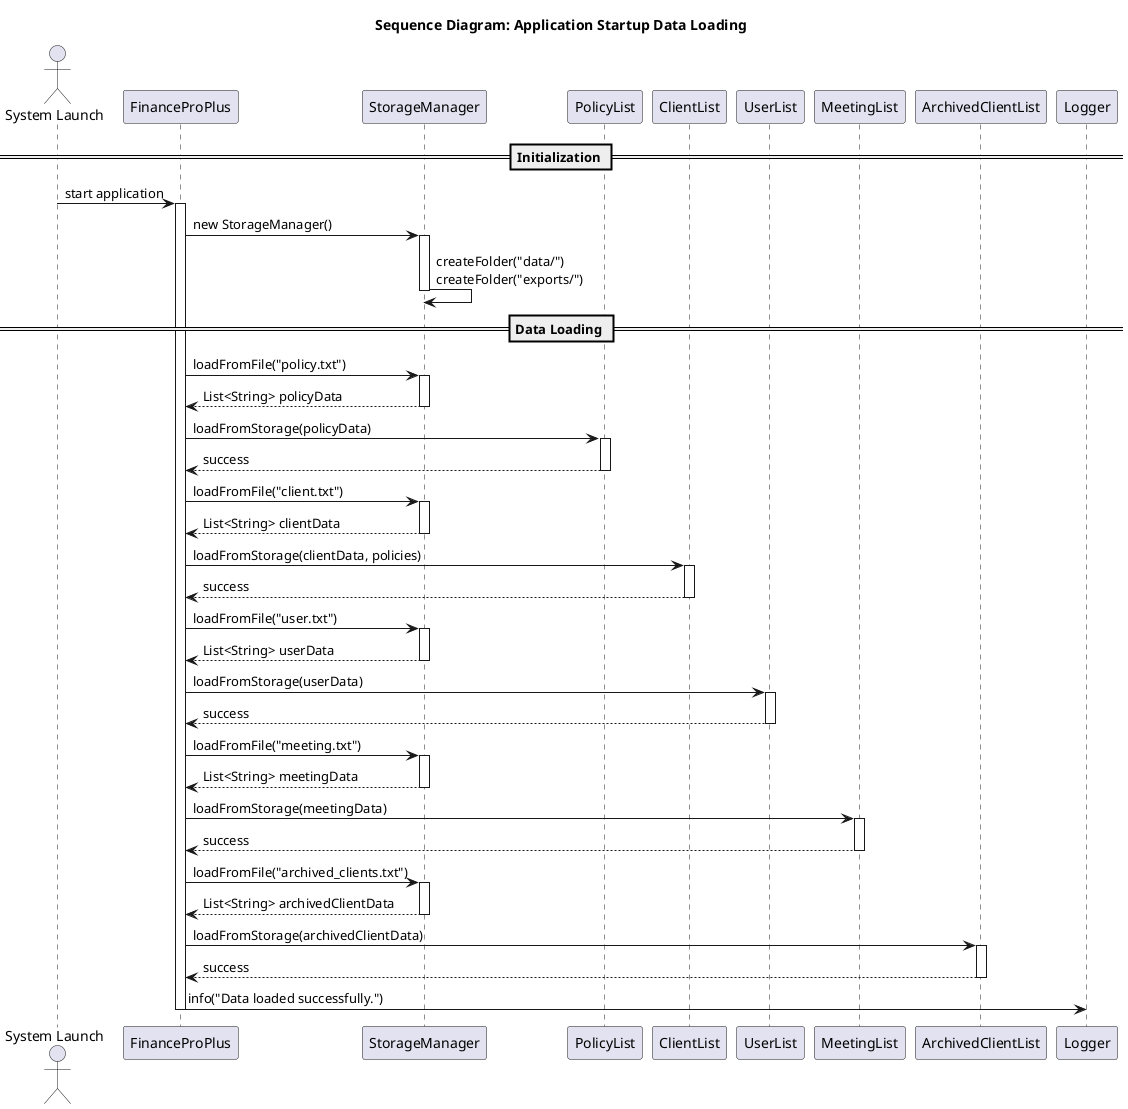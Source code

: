 ### UML Sequence Diagram (Storage_Loading.puml)

```plantuml
@startuml
title Sequence Diagram: Application Startup Data Loading

actor User as "System Launch"
participant FinanceProPlus
participant StorageManager
participant PolicyList
participant ClientList
participant UserList
participant MeetingList
participant ArchivedClientList
participant Logger

== Initialization ==

User -> FinanceProPlus: start application
activate FinanceProPlus

FinanceProPlus -> StorageManager: new StorageManager()
activate StorageManager
StorageManager -> StorageManager: createFolder("data/")\ncreateFolder("exports/")
deactivate StorageManager

== Data Loading ==

FinanceProPlus -> StorageManager: loadFromFile("policy.txt")
activate StorageManager
StorageManager --> FinanceProPlus: List<String> policyData
deactivate StorageManager
FinanceProPlus -> PolicyList: loadFromStorage(policyData)
activate PolicyList
PolicyList --> FinanceProPlus: success
deactivate PolicyList

FinanceProPlus -> StorageManager: loadFromFile("client.txt")
activate StorageManager
StorageManager --> FinanceProPlus: List<String> clientData
deactivate StorageManager
FinanceProPlus -> ClientList: loadFromStorage(clientData, policies)
activate ClientList
ClientList --> FinanceProPlus: success
deactivate ClientList

FinanceProPlus -> StorageManager: loadFromFile("user.txt")
activate StorageManager
StorageManager --> FinanceProPlus: List<String> userData
deactivate StorageManager
FinanceProPlus -> UserList: loadFromStorage(userData)
activate UserList
UserList --> FinanceProPlus: success
deactivate UserList

FinanceProPlus -> StorageManager: loadFromFile("meeting.txt")
activate StorageManager
StorageManager --> FinanceProPlus: List<String> meetingData
deactivate StorageManager
FinanceProPlus -> MeetingList: loadFromStorage(meetingData)
activate MeetingList
MeetingList --> FinanceProPlus: success
deactivate MeetingList

FinanceProPlus -> StorageManager: loadFromFile("archived_clients.txt")
activate StorageManager
StorageManager --> FinanceProPlus: List<String> archivedClientData
deactivate StorageManager
FinanceProPlus -> ArchivedClientList: loadFromStorage(archivedClientData)
activate ArchivedClientList
ArchivedClientList --> FinanceProPlus: success
deactivate ArchivedClientList

FinanceProPlus -> Logger: info("Data loaded successfully.")
deactivate FinanceProPlus

@enduml